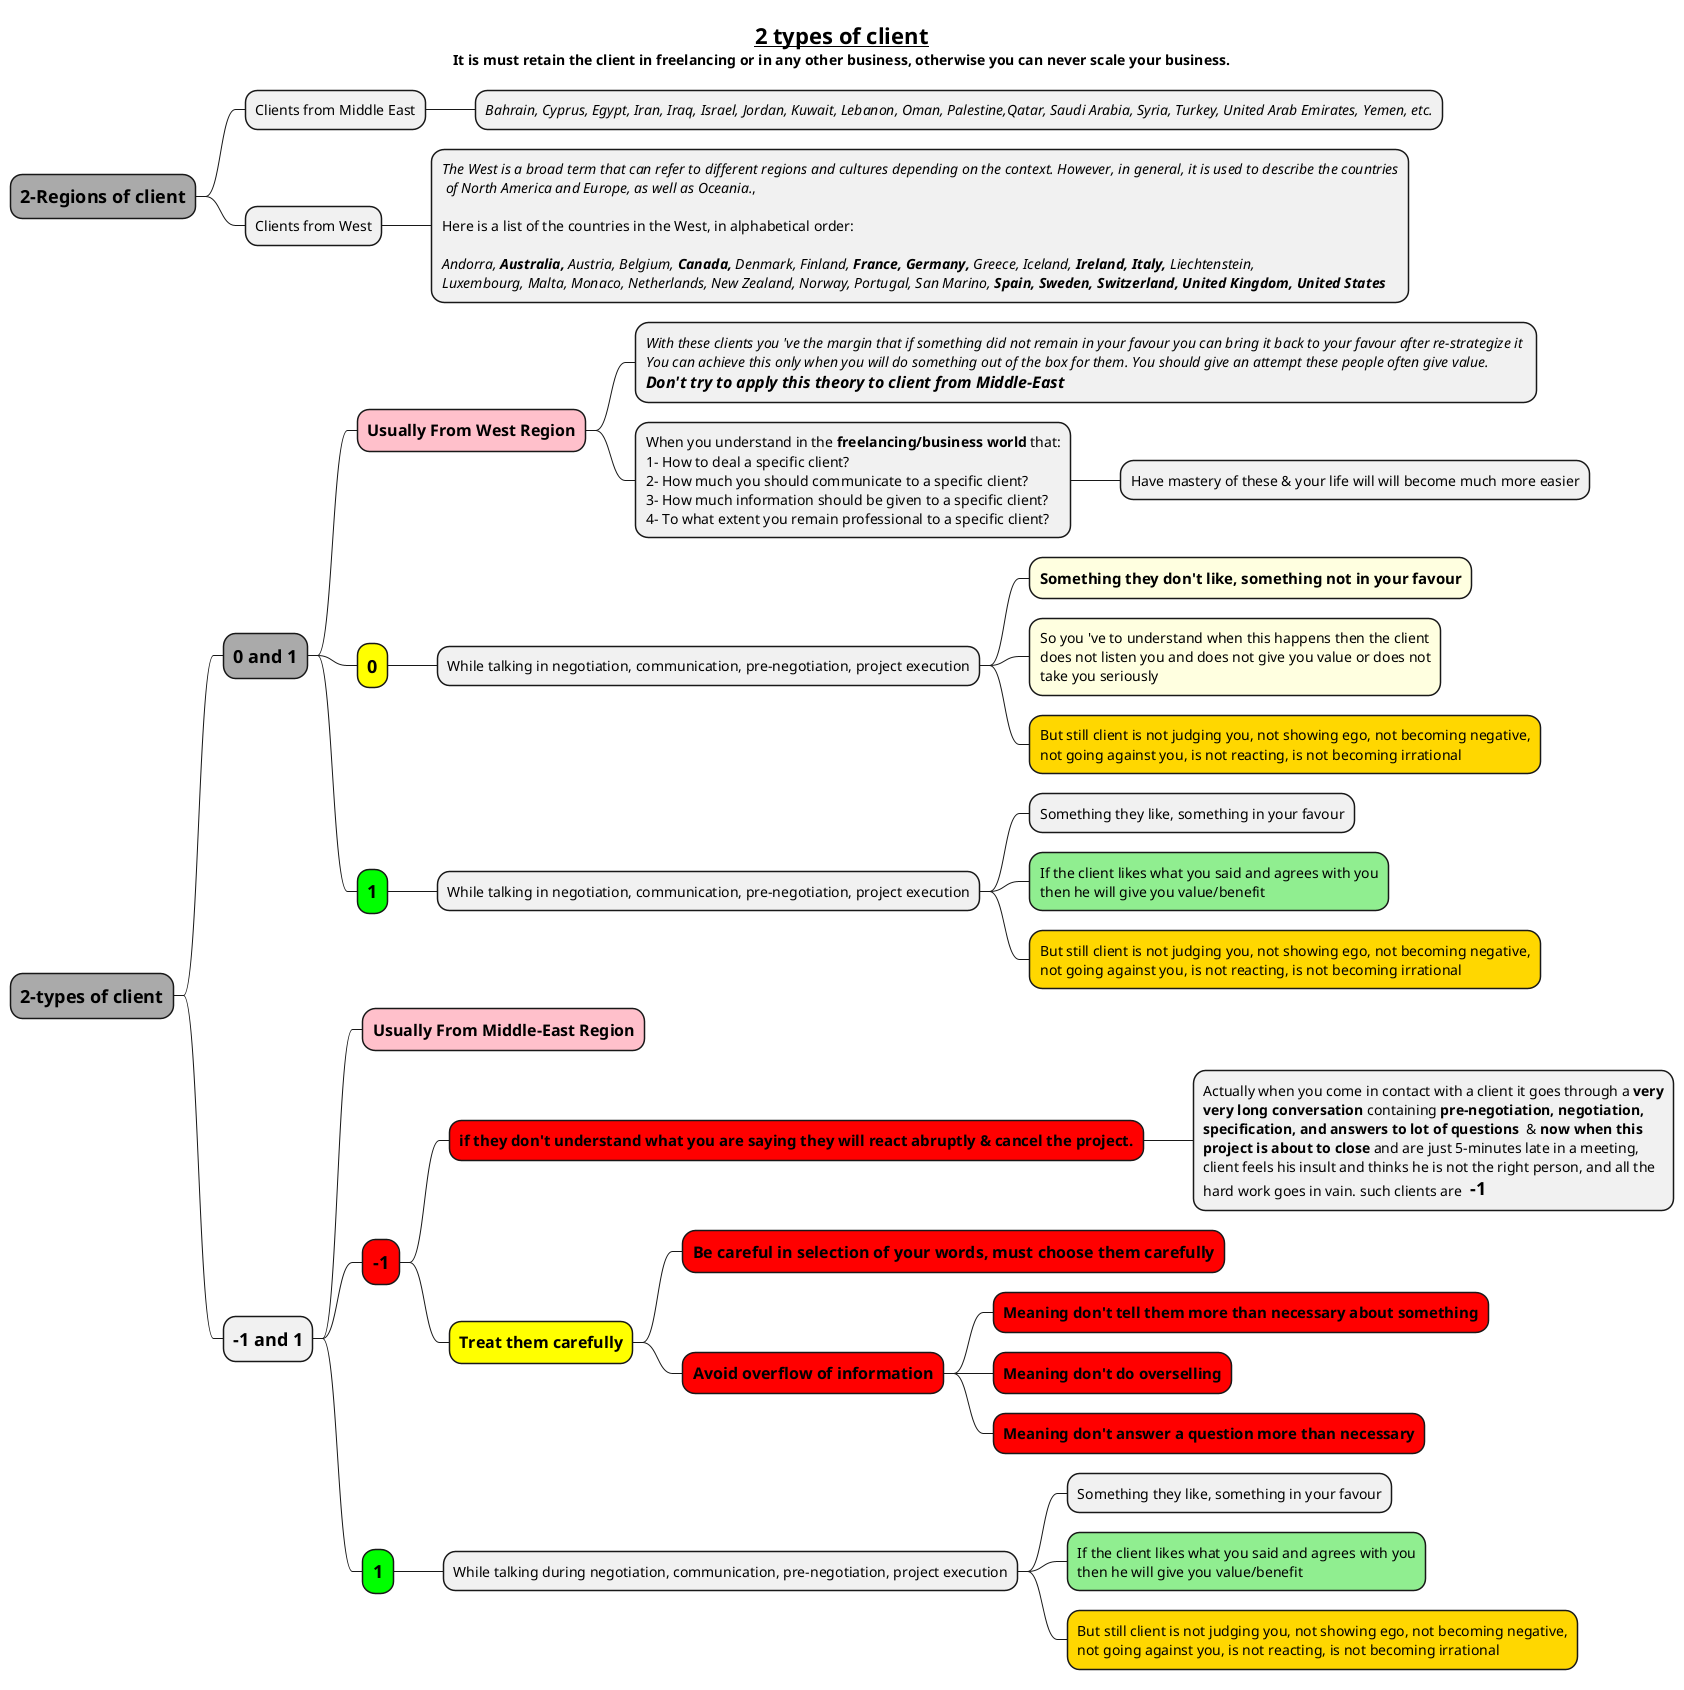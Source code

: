 @startmindmap
title = __2 types of client__\nIt is must retain the client in freelancing or in any other business, otherwise you can never scale your business.

*[#a] =2-Regions of client
** Clients from Middle East
*** ====Bahrain, Cyprus, Egypt, Iran, Iraq, Israel, Jordan, Kuwait, Lebanon, Oman, Palestine,Qatar, Saudi Arabia, Syria, Turkey, United Arab Emirates, Yemen, etc.
** Clients from West
***:====The West is a broad term that can refer to different regions and cultures depending on the context. However, in general, it is used to describe the countries
 //of North America and Europe, as well as Oceania.//,

Here is a list of the countries in the West, in alphabetical order:

//Andorra, **Australia, **Austria, Belgium, **Canada,** Denmark, Finland, **France, Germany,** Greece, Iceland, **Ireland, Italy,** Liechtenstein, //
//Luxembourg, Malta, Monaco, Netherlands, New Zealand, Norway, Portugal, San Marino, **Spain, Sweden, Switzerland, United Kingdom, United States**//;

*[#a] =2-types of client
**[#a] =0 and 1
***[#pink] ==Usually From West Region
****://With these clients you 've the margin that if something did not remain in your favour you can bring it back to your favour after re-strategize it //
//You can achieve this only when you will do something out of the box for them. You should give an attempt these people often give value. //
===//Don't try to apply this theory to client from Middle-East//;
****:When you understand in the **freelancing/business world** that:
1- How to deal a specific client?
2- How much you should communicate to a specific client?
3- How much information should be given to a specific client?
4- To what extent you remain professional to a specific client?;
***** Have mastery of these & your life will will become much more easier
***[#yellow] =0
**** While talking in negotiation, communication, pre-negotiation, project execution
*****[#lightyellow] ===Something they don't like, something not in your favour
*****[#lightyellow] So you 've to understand when this happens then the client\ndoes not listen you and does not give you value or does not\ntake you seriously
*****[#gold] But still client is not judging you, not showing ego, not becoming negative,\nnot going against you, is not reacting, is not becoming irrational
***[#lime] =1
**** While talking in negotiation, communication, pre-negotiation, project execution
***** Something they like, something in your favour
*****[#lightgreen] If the client likes what you said and agrees with you\nthen he will give you value/benefit
*****[#gold] But still client is not judging you, not showing ego, not becoming negative,\nnot going against you, is not reacting, is not becoming irrational

** =-1 and 1
***[#pink] ==Usually From Middle-East Region
***[#red] =-1
****[#red] ===if they don't understand what you are saying they will react abruptly & cancel the project.
*****:Actually when you come in contact with a client it goes through a **very**
**very long conversation** containing **pre-negotiation, negotiation, **
**specification, and answers to lot of questions**  & **now when this**
**project is about to close** and are just 5-minutes late in a meeting,
client feels his insult and thinks he is not the right person, and all the
hard work goes in vain. such clients are <size:18> **-1**;
****[#yellow] ==Treat them carefully
*****[#red] ==Be careful in selection of your words, must choose them carefully
*****[#red] ==Avoid overflow of information
******[#red] ===Meaning don't tell them more than necessary about something
******[#red] ===Meaning don't do overselling
******[#red] ===Meaning don't answer a question more than necessary
***[#lime] =1
**** While talking during negotiation, communication, pre-negotiation, project execution
***** Something they like, something in your favour
*****[#lightgreen] If the client likes what you said and agrees with you\nthen he will give you value/benefit
*****[#gold] But still client is not judging you, not showing ego, not becoming negative,\nnot going against you, is not reacting, is not becoming irrational
@endmindmap
